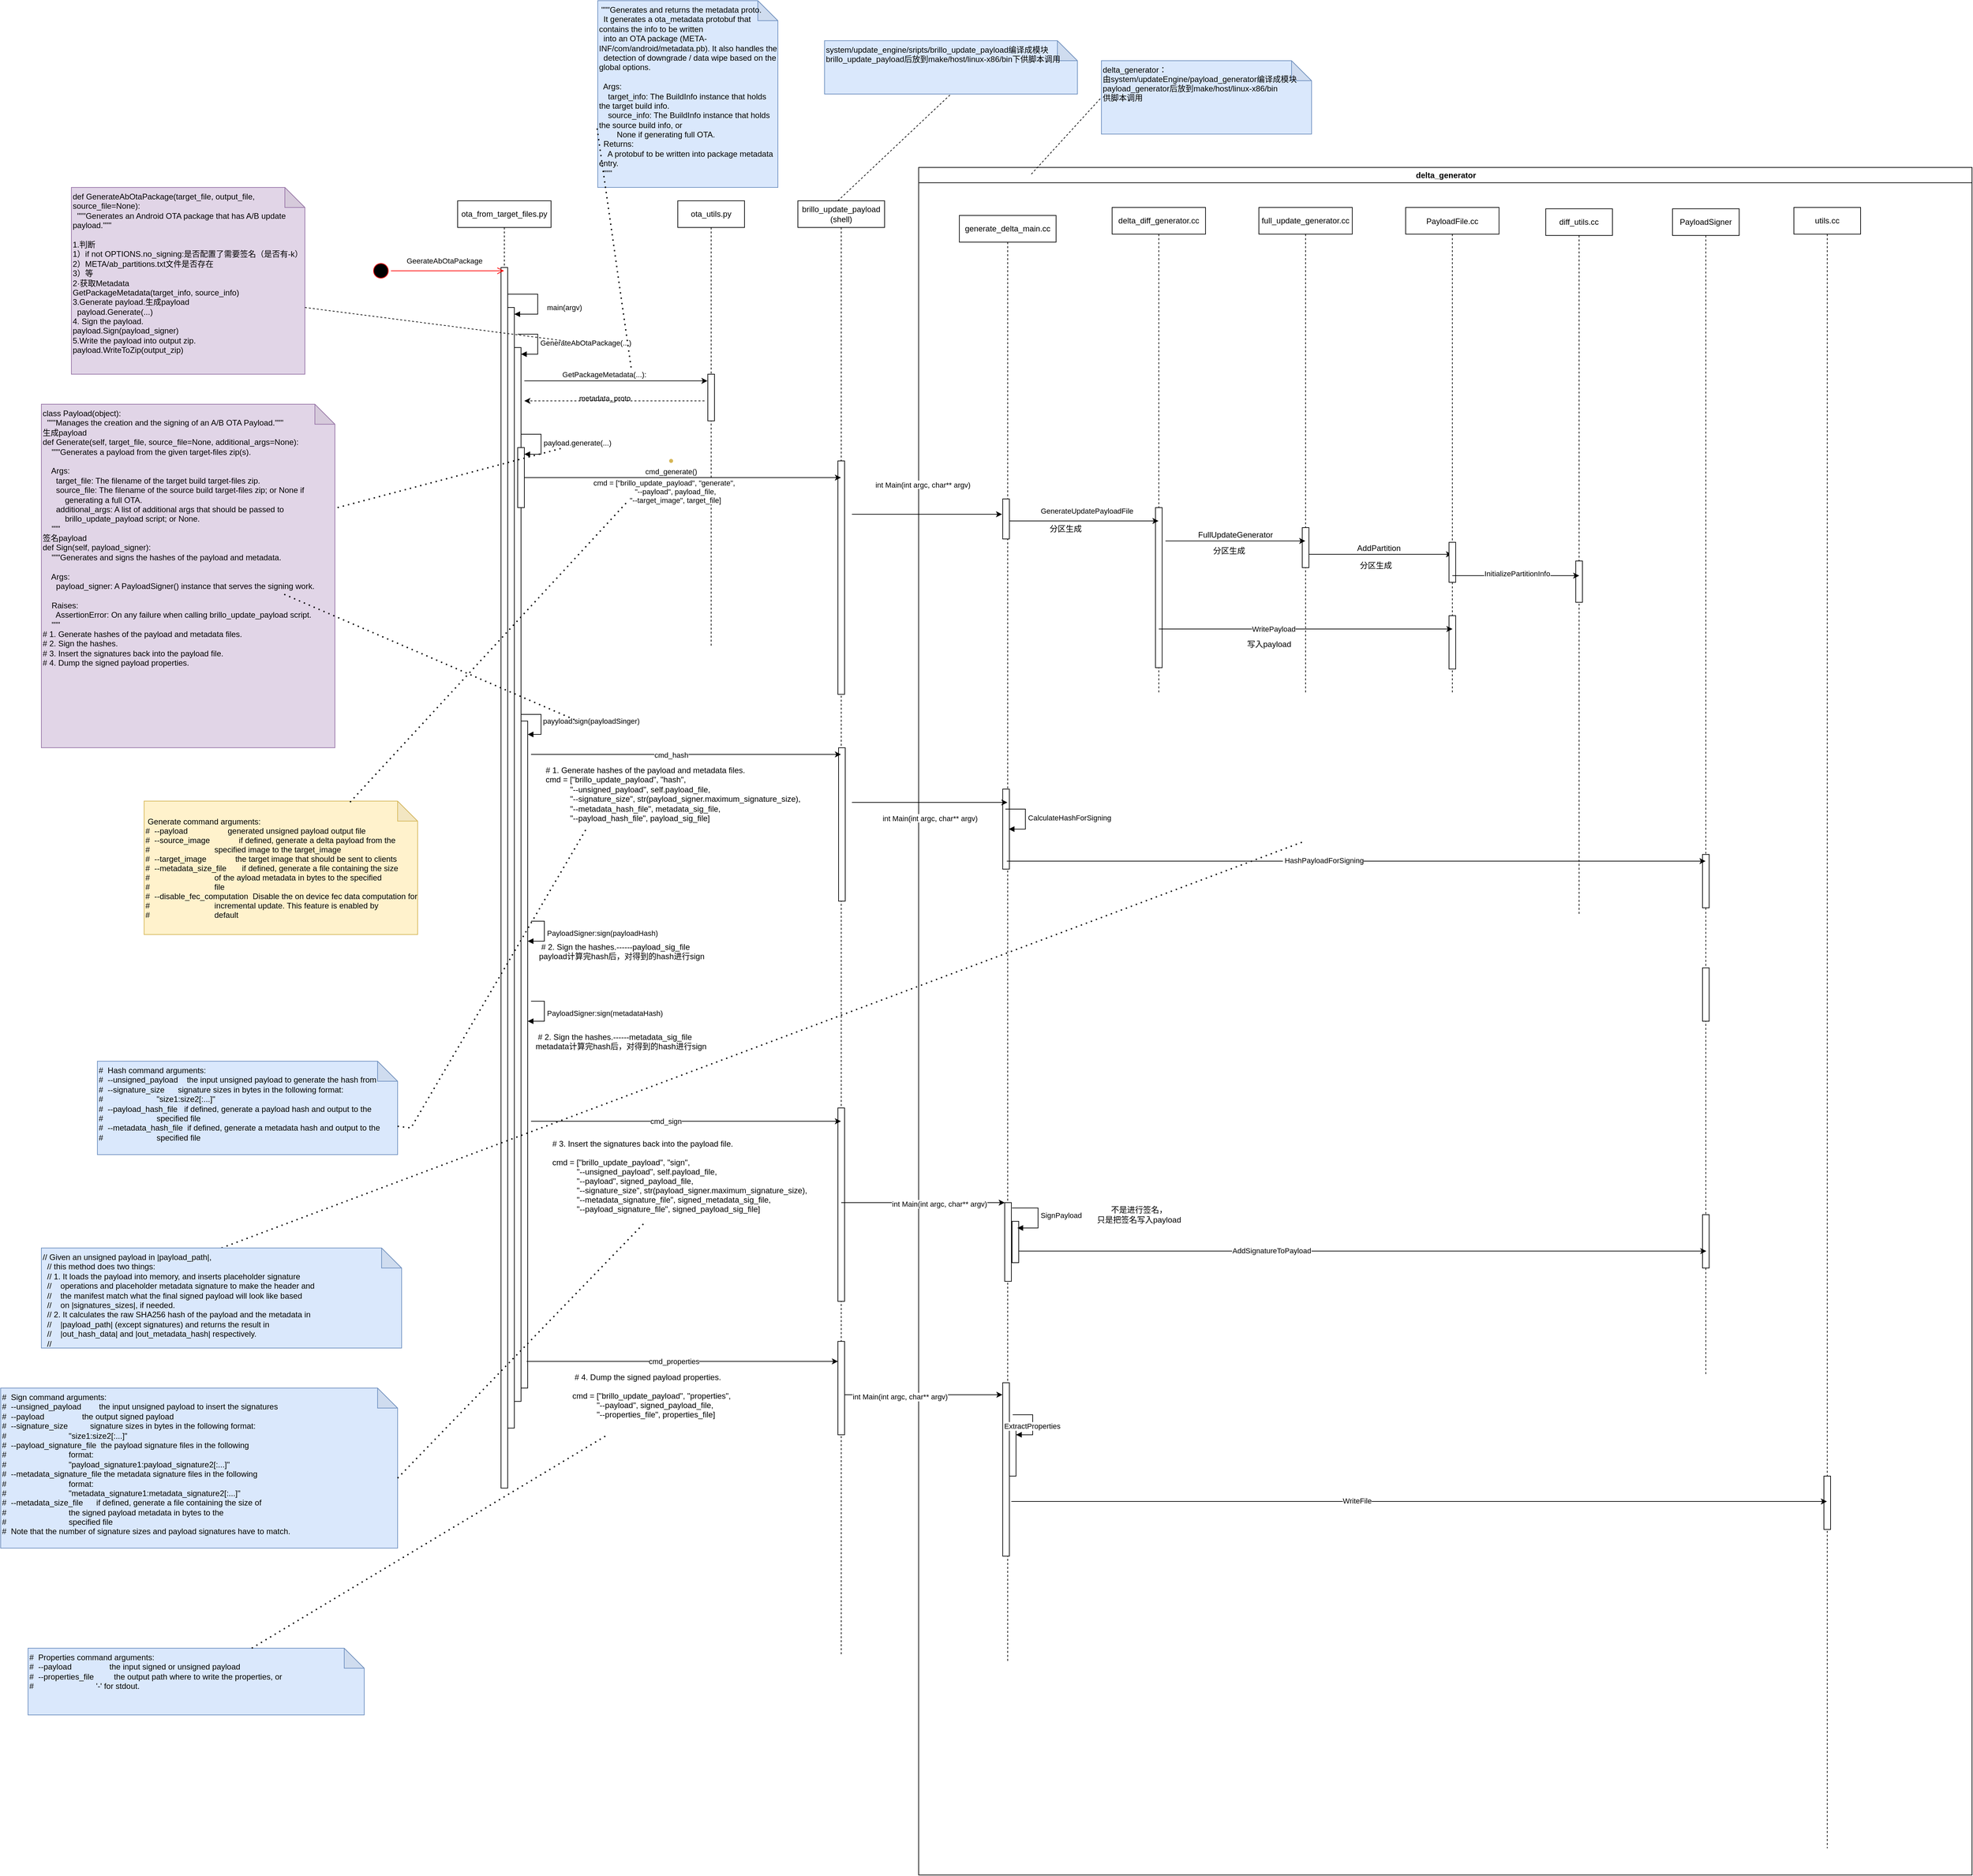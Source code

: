 <mxfile version="21.6.1" type="device">
  <diagram name="Page-1" id="2YBvvXClWsGukQMizWep">
    <mxGraphModel dx="2097" dy="1834" grid="1" gridSize="10" guides="1" tooltips="1" connect="1" arrows="1" fold="1" page="1" pageScale="1" pageWidth="850" pageHeight="1100" math="0" shadow="0">
      <root>
        <mxCell id="0" />
        <mxCell id="1" parent="0" />
        <mxCell id="Q_9tQK5roC4Zqg3zXPiI-3" value="ota_from_target_files.py" style="shape=umlLifeline;perimeter=lifelinePerimeter;whiteSpace=wrap;html=1;container=1;dropTarget=0;collapsible=0;recursiveResize=0;outlineConnect=0;portConstraint=eastwest;newEdgeStyle={&quot;edgeStyle&quot;:&quot;elbowEdgeStyle&quot;,&quot;elbow&quot;:&quot;vertical&quot;,&quot;curved&quot;:0,&quot;rounded&quot;:0};" parent="1" vertex="1">
          <mxGeometry x="170" y="80" width="140" height="1930" as="geometry" />
        </mxCell>
        <mxCell id="Q_9tQK5roC4Zqg3zXPiI-16" value="" style="html=1;points=[];perimeter=orthogonalPerimeter;outlineConnect=0;targetShapes=umlLifeline;portConstraint=eastwest;newEdgeStyle={&quot;edgeStyle&quot;:&quot;elbowEdgeStyle&quot;,&quot;elbow&quot;:&quot;vertical&quot;,&quot;curved&quot;:0,&quot;rounded&quot;:0};labelBackgroundColor=default;" parent="Q_9tQK5roC4Zqg3zXPiI-3" vertex="1">
          <mxGeometry x="65" y="100" width="10" height="1830" as="geometry" />
        </mxCell>
        <mxCell id="Q_9tQK5roC4Zqg3zXPiI-17" value="main(argv)" style="html=1;align=left;spacingLeft=2;endArrow=block;rounded=0;edgeStyle=orthogonalEdgeStyle;curved=0;rounded=0;labelBackgroundColor=default;" parent="Q_9tQK5roC4Zqg3zXPiI-3" target="Q_9tQK5roC4Zqg3zXPiI-21" edge="1">
          <mxGeometry x="0.176" y="10" relative="1" as="geometry">
            <mxPoint x="75" y="140" as="sourcePoint" />
            <Array as="points">
              <mxPoint x="120" y="140" />
              <mxPoint x="120" y="170" />
            </Array>
            <mxPoint x="100" y="170" as="targetPoint" />
            <mxPoint as="offset" />
          </mxGeometry>
        </mxCell>
        <mxCell id="Q_9tQK5roC4Zqg3zXPiI-21" value="" style="html=1;points=[];perimeter=orthogonalPerimeter;outlineConnect=0;targetShapes=umlLifeline;portConstraint=eastwest;newEdgeStyle={&quot;edgeStyle&quot;:&quot;elbowEdgeStyle&quot;,&quot;elbow&quot;:&quot;vertical&quot;,&quot;curved&quot;:0,&quot;rounded&quot;:0};labelBackgroundColor=default;" parent="Q_9tQK5roC4Zqg3zXPiI-3" vertex="1">
          <mxGeometry x="75" y="160" width="10" height="1680" as="geometry" />
        </mxCell>
        <mxCell id="Ahu6rFx76oCpXtnxhSyU-3" value="" style="html=1;points=[];perimeter=orthogonalPerimeter;outlineConnect=0;targetShapes=umlLifeline;portConstraint=eastwest;newEdgeStyle={&quot;edgeStyle&quot;:&quot;elbowEdgeStyle&quot;,&quot;elbow&quot;:&quot;vertical&quot;,&quot;curved&quot;:0,&quot;rounded&quot;:0};labelBackgroundColor=default;" parent="Q_9tQK5roC4Zqg3zXPiI-3" vertex="1">
          <mxGeometry x="85" y="220" width="10" height="1580" as="geometry" />
        </mxCell>
        <mxCell id="Ahu6rFx76oCpXtnxhSyU-4" value="GenerateAbOtaPackage(...)" style="align=left;spacingLeft=2;endArrow=block;rounded=0;edgeStyle=orthogonalEdgeStyle;curved=0;rounded=0;labelBackgroundColor=default;fontColor=default;" parent="Q_9tQK5roC4Zqg3zXPiI-3" target="Ahu6rFx76oCpXtnxhSyU-3" edge="1">
          <mxGeometry relative="1" as="geometry">
            <mxPoint x="90" y="200" as="sourcePoint" />
            <Array as="points">
              <mxPoint x="120" y="200" />
              <mxPoint x="120" y="230" />
            </Array>
          </mxGeometry>
        </mxCell>
        <mxCell id="Ahu6rFx76oCpXtnxhSyU-18" value="" style="html=1;points=[];perimeter=orthogonalPerimeter;outlineConnect=0;targetShapes=umlLifeline;portConstraint=eastwest;newEdgeStyle={&quot;edgeStyle&quot;:&quot;elbowEdgeStyle&quot;,&quot;elbow&quot;:&quot;vertical&quot;,&quot;curved&quot;:0,&quot;rounded&quot;:0};" parent="Q_9tQK5roC4Zqg3zXPiI-3" vertex="1">
          <mxGeometry x="90" y="370" width="10" height="90" as="geometry" />
        </mxCell>
        <mxCell id="Ahu6rFx76oCpXtnxhSyU-19" value="payload.generate(...)" style="html=1;align=left;spacingLeft=2;endArrow=block;rounded=0;edgeStyle=orthogonalEdgeStyle;curved=0;rounded=0;" parent="Q_9tQK5roC4Zqg3zXPiI-3" target="Ahu6rFx76oCpXtnxhSyU-18" edge="1">
          <mxGeometry relative="1" as="geometry">
            <mxPoint x="95" y="350" as="sourcePoint" />
            <Array as="points">
              <mxPoint x="125" y="380" />
            </Array>
          </mxGeometry>
        </mxCell>
        <mxCell id="Ahu6rFx76oCpXtnxhSyU-21" value="" style="html=1;points=[];perimeter=orthogonalPerimeter;outlineConnect=0;targetShapes=umlLifeline;portConstraint=eastwest;newEdgeStyle={&quot;edgeStyle&quot;:&quot;elbowEdgeStyle&quot;,&quot;elbow&quot;:&quot;vertical&quot;,&quot;curved&quot;:0,&quot;rounded&quot;:0};" parent="Q_9tQK5roC4Zqg3zXPiI-3" vertex="1">
          <mxGeometry x="95" y="780" width="10" height="1000" as="geometry" />
        </mxCell>
        <mxCell id="Ahu6rFx76oCpXtnxhSyU-22" value="" style="html=1;align=left;spacingLeft=2;endArrow=block;rounded=0;edgeStyle=orthogonalEdgeStyle;curved=0;rounded=0;" parent="Q_9tQK5roC4Zqg3zXPiI-3" edge="1">
          <mxGeometry relative="1" as="geometry">
            <mxPoint x="95" y="770" as="sourcePoint" />
            <Array as="points">
              <mxPoint x="95" y="770" />
              <mxPoint x="125" y="770" />
              <mxPoint x="125" y="800" />
            </Array>
            <mxPoint x="105" y="800.034" as="targetPoint" />
          </mxGeometry>
        </mxCell>
        <mxCell id="Ahu6rFx76oCpXtnxhSyU-23" value="payyload.sign(payloadSinger)" style="edgeLabel;html=1;align=center;verticalAlign=middle;resizable=0;points=[];" parent="Ahu6rFx76oCpXtnxhSyU-22" vertex="1" connectable="0">
          <mxGeometry x="-0.156" y="1" relative="1" as="geometry">
            <mxPoint x="74" y="6" as="offset" />
          </mxGeometry>
        </mxCell>
        <mxCell id="Q_9tQK5roC4Zqg3zXPiI-6" value="" style="ellipse;html=1;shape=startState;fillColor=#000000;strokeColor=#ff0000;" parent="1" vertex="1">
          <mxGeometry x="40" y="170" width="30" height="30" as="geometry" />
        </mxCell>
        <mxCell id="Q_9tQK5roC4Zqg3zXPiI-7" value="" style="edgeStyle=orthogonalEdgeStyle;html=1;verticalAlign=bottom;endArrow=open;endSize=8;strokeColor=#ff0000;rounded=0;" parent="1" source="Q_9tQK5roC4Zqg3zXPiI-6" target="Q_9tQK5roC4Zqg3zXPiI-3" edge="1">
          <mxGeometry relative="1" as="geometry">
            <mxPoint x="425" y="470" as="targetPoint" />
            <Array as="points">
              <mxPoint x="140" y="185" />
              <mxPoint x="140" y="185" />
            </Array>
          </mxGeometry>
        </mxCell>
        <mxCell id="Q_9tQK5roC4Zqg3zXPiI-18" value="GeerateAbOtaPackage" style="edgeLabel;html=1;align=center;verticalAlign=middle;resizable=0;points=[];labelBackgroundColor=default;" parent="Q_9tQK5roC4Zqg3zXPiI-7" vertex="1" connectable="0">
          <mxGeometry x="-0.127" y="2" relative="1" as="geometry">
            <mxPoint x="6" y="-13" as="offset" />
          </mxGeometry>
        </mxCell>
        <mxCell id="Ahu6rFx76oCpXtnxhSyU-6" value="def GenerateAbOtaPackage(target_file, output_file, source_file=None):&lt;br&gt;&amp;nbsp; &quot;&quot;&quot;Generates an Android OTA package that has A/B update payload.&quot;&quot;&quot;&lt;br&gt;&amp;nbsp;&amp;nbsp;&lt;br&gt;1.判断&lt;br&gt;1）if not OPTIONS.no_signing:是否配置了需要签名（是否有-k）&lt;br&gt;2）META/ab_partitions.txt文件是否存在&lt;br&gt;3）等&lt;br&gt;2·获取Metadata&lt;br&gt;GetPackageMetadata(target_info, source_info)&lt;br&gt;3.Generate payload.生成payload&lt;br&gt;&amp;nbsp;&amp;nbsp;payload.Generate(...)&lt;br&gt;4.&amp;nbsp;Sign the payload.&lt;br&gt;payload.Sign(payload_signer)&lt;br&gt;5.Write the payload into output zip.&lt;br&gt;payload.WriteToZip(output_zip)" style="shape=note;whiteSpace=wrap;backgroundOutline=1;darkOpacity=0.05;align=left;verticalAlign=top;fillColor=#e1d5e7;strokeColor=#9673a6;html=1;" parent="1" vertex="1">
          <mxGeometry x="-409" y="60" width="350" height="280" as="geometry" />
        </mxCell>
        <mxCell id="Ahu6rFx76oCpXtnxhSyU-7" value="" style="endArrow=none;dashed=1;html=1;rounded=0;fontFamily=Helvetica;fontSize=12;fontColor=default;exitX=0;exitY=0;exitDx=350;exitDy=180;exitPerimeter=0;" parent="1" source="Ahu6rFx76oCpXtnxhSyU-6" edge="1">
          <mxGeometry width="50" height="50" relative="1" as="geometry">
            <mxPoint x="80" y="440" as="sourcePoint" />
            <mxPoint x="330" y="290" as="targetPoint" />
          </mxGeometry>
        </mxCell>
        <mxCell id="Ahu6rFx76oCpXtnxhSyU-10" value="ota_utils.py" style="shape=umlLifeline;perimeter=lifelinePerimeter;whiteSpace=wrap;html=1;container=1;dropTarget=0;collapsible=0;recursiveResize=0;outlineConnect=0;portConstraint=eastwest;newEdgeStyle={&quot;edgeStyle&quot;:&quot;elbowEdgeStyle&quot;,&quot;elbow&quot;:&quot;vertical&quot;,&quot;curved&quot;:0,&quot;rounded&quot;:0};strokeColor=default;fontFamily=Helvetica;fontSize=12;fontColor=default;fillColor=none;" parent="1" vertex="1">
          <mxGeometry x="500" y="80" width="100" height="670" as="geometry" />
        </mxCell>
        <mxCell id="Ahu6rFx76oCpXtnxhSyU-12" value="" style="html=1;points=[];perimeter=orthogonalPerimeter;outlineConnect=0;targetShapes=umlLifeline;portConstraint=eastwest;newEdgeStyle={&quot;edgeStyle&quot;:&quot;elbowEdgeStyle&quot;,&quot;elbow&quot;:&quot;vertical&quot;,&quot;curved&quot;:0,&quot;rounded&quot;:0};" parent="Ahu6rFx76oCpXtnxhSyU-10" vertex="1">
          <mxGeometry x="45" y="260" width="10" height="70" as="geometry" />
        </mxCell>
        <mxCell id="Ahu6rFx76oCpXtnxhSyU-11" value="GetPackageMetadata(...):" style="endArrow=classic;rounded=0;" parent="1" edge="1">
          <mxGeometry x="-0.126" y="10" width="50" height="50" relative="1" as="geometry">
            <mxPoint x="270" y="350" as="sourcePoint" />
            <mxPoint x="544.5" y="350.0" as="targetPoint" />
            <mxPoint as="offset" />
          </mxGeometry>
        </mxCell>
        <mxCell id="Ahu6rFx76oCpXtnxhSyU-14" value=" &quot;&quot;&quot;Generates and returns the metadata proto.    &#xa;  It generates a ota_metadata protobuf that contains the info to be written&#xa;  into an OTA package (META-INF/com/android/metadata.pb). It also handles the&#xa;  detection of downgrade / data wipe based on the global options.&#xa;&#xa;  Args:&#xa;    target_info: The BuildInfo instance that holds the target build info.&#xa;    source_info: The BuildInfo instance that holds the source build info, or&#xa;        None if generating full OTA.&#xa;  Returns:&#xa;    A protobuf to be written into package metadata entry.&#xa;  &quot;&quot;&quot;" style="shape=note;backgroundOutline=1;darkOpacity=0.05;align=left;verticalAlign=top;labelBackgroundColor=none;whiteSpace=wrap;fillColor=#dae8fc;strokeColor=#6c8ebf;" parent="1" vertex="1">
          <mxGeometry x="380" y="-220" width="270" height="280" as="geometry" />
        </mxCell>
        <mxCell id="Ahu6rFx76oCpXtnxhSyU-15" value="" style="endArrow=classic;html=1;rounded=0;dashed=1;" parent="1" edge="1">
          <mxGeometry width="50" height="50" relative="1" as="geometry">
            <mxPoint x="540" y="380" as="sourcePoint" />
            <mxPoint x="270" y="380" as="targetPoint" />
            <Array as="points">
              <mxPoint x="430" y="380" />
              <mxPoint x="270" y="380" />
            </Array>
          </mxGeometry>
        </mxCell>
        <mxCell id="Ahu6rFx76oCpXtnxhSyU-16" value="metadata_proto" style="edgeLabel;align=center;verticalAlign=middle;resizable=0;points=[];labelBackgroundColor=none;" parent="Ahu6rFx76oCpXtnxhSyU-15" vertex="1" connectable="0">
          <mxGeometry x="-0.026" y="1" relative="1" as="geometry">
            <mxPoint x="-18" y="-6" as="offset" />
          </mxGeometry>
        </mxCell>
        <mxCell id="Ahu6rFx76oCpXtnxhSyU-17" value="" style="endArrow=none;dashed=1;html=1;dashPattern=1 3;strokeWidth=2;rounded=0;entryX=-0.004;entryY=0.681;entryDx=0;entryDy=0;entryPerimeter=0;" parent="1" target="Ahu6rFx76oCpXtnxhSyU-14" edge="1">
          <mxGeometry width="50" height="50" relative="1" as="geometry">
            <mxPoint x="430" y="330" as="sourcePoint" />
            <mxPoint x="650" y="250" as="targetPoint" />
          </mxGeometry>
        </mxCell>
        <mxCell id="Ahu6rFx76oCpXtnxhSyU-20" value="class Payload(object):&lt;br&gt;&amp;nbsp; &quot;&quot;&quot;Manages the creation and the signing of an A/B OTA Payload.&quot;&quot;&quot;&lt;br&gt;生成payload&lt;br&gt;def Generate(self, target_file, source_file=None, additional_args=None):&lt;br&gt;&amp;nbsp; &amp;nbsp; &quot;&quot;&quot;Generates a payload from the given target-files zip(s).&lt;br&gt;&lt;br&gt;&amp;nbsp; &amp;nbsp; Args:&lt;br&gt;&amp;nbsp; &amp;nbsp; &amp;nbsp; target_file: The filename of the target build target-files zip.&lt;br&gt;&amp;nbsp; &amp;nbsp; &amp;nbsp; source_file: The filename of the source build target-files zip; or None if&lt;br&gt;&amp;nbsp; &amp;nbsp; &amp;nbsp; &amp;nbsp; &amp;nbsp; generating a full OTA.&lt;br&gt;&amp;nbsp; &amp;nbsp; &amp;nbsp; additional_args: A list of additional args that should be passed to&lt;br&gt;&amp;nbsp; &amp;nbsp; &amp;nbsp; &amp;nbsp; &amp;nbsp; brillo_update_payload script; or None.&lt;br&gt;&amp;nbsp; &amp;nbsp; &quot;&quot;&quot;&lt;br&gt;签名payload&lt;br&gt;def Sign(self, payload_signer):&lt;br&gt;&amp;nbsp; &amp;nbsp; &quot;&quot;&quot;Generates and signs the hashes of the payload and metadata.&lt;br&gt;&lt;br&gt;&amp;nbsp; &amp;nbsp; Args:&lt;br&gt;&amp;nbsp; &amp;nbsp; &amp;nbsp; payload_signer: A PayloadSigner() instance that serves the signing work.&lt;br&gt;&lt;br&gt;&amp;nbsp; &amp;nbsp; Raises:&lt;br&gt;&amp;nbsp; &amp;nbsp; &amp;nbsp; AssertionError: On any failure when calling brillo_update_payload script.&lt;br&gt;&amp;nbsp; &amp;nbsp; &quot;&quot;&quot;&lt;br&gt;# 1. Generate hashes of the payload and metadata files.&lt;br&gt;# 2. Sign the hashes.&lt;br&gt;# 3. Insert the signatures back into the payload file.&lt;br&gt;# 4. Dump the signed payload properties." style="shape=note;backgroundOutline=1;darkOpacity=0.05;fillColor=#e1d5e7;strokeColor=#9673a6;align=left;horizontal=1;verticalAlign=top;fontColor=#000000;shadow=0;html=1;" parent="1" vertex="1">
          <mxGeometry x="-454" y="385" width="440" height="515" as="geometry" />
        </mxCell>
        <mxCell id="Ahu6rFx76oCpXtnxhSyU-24" value="" style="endArrow=none;dashed=1;html=1;dashPattern=1 3;strokeWidth=2;rounded=0;" parent="1" edge="1">
          <mxGeometry width="50" height="50" relative="1" as="geometry">
            <mxPoint x="-10" y="540" as="sourcePoint" />
            <mxPoint x="330" y="450" as="targetPoint" />
          </mxGeometry>
        </mxCell>
        <mxCell id="Ahu6rFx76oCpXtnxhSyU-25" value="" style="endArrow=none;dashed=1;html=1;dashPattern=1 3;strokeWidth=2;rounded=0;" parent="1" edge="1">
          <mxGeometry width="50" height="50" relative="1" as="geometry">
            <mxPoint x="-90" y="670" as="sourcePoint" />
            <mxPoint x="350" y="860" as="targetPoint" />
          </mxGeometry>
        </mxCell>
        <mxCell id="Ahu6rFx76oCpXtnxhSyU-26" value="brillo_update_payload&#xa;(shell)" style="shape=umlLifeline;perimeter=lifelinePerimeter;whiteSpace=wrap;container=1;dropTarget=0;collapsible=0;recursiveResize=0;outlineConnect=0;portConstraint=eastwest;newEdgeStyle={&quot;edgeStyle&quot;:&quot;elbowEdgeStyle&quot;,&quot;elbow&quot;:&quot;vertical&quot;,&quot;curved&quot;:0,&quot;rounded&quot;:0};" parent="1" vertex="1">
          <mxGeometry x="680" y="80" width="130" height="2180" as="geometry" />
        </mxCell>
        <mxCell id="Ahu6rFx76oCpXtnxhSyU-28" value="" style="html=1;points=[];perimeter=orthogonalPerimeter;outlineConnect=0;targetShapes=umlLifeline;portConstraint=eastwest;newEdgeStyle={&quot;edgeStyle&quot;:&quot;elbowEdgeStyle&quot;,&quot;elbow&quot;:&quot;vertical&quot;,&quot;curved&quot;:0,&quot;rounded&quot;:0};" parent="Ahu6rFx76oCpXtnxhSyU-26" vertex="1">
          <mxGeometry x="60" y="390" width="10" height="350" as="geometry" />
        </mxCell>
        <mxCell id="Ahu6rFx76oCpXtnxhSyU-83" value="" style="html=1;points=[];perimeter=orthogonalPerimeter;outlineConnect=0;targetShapes=umlLifeline;portConstraint=eastwest;newEdgeStyle={&quot;edgeStyle&quot;:&quot;elbowEdgeStyle&quot;,&quot;elbow&quot;:&quot;vertical&quot;,&quot;curved&quot;:0,&quot;rounded&quot;:0};" parent="Ahu6rFx76oCpXtnxhSyU-26" vertex="1">
          <mxGeometry x="61" y="820" width="10" height="230" as="geometry" />
        </mxCell>
        <mxCell id="Ahu6rFx76oCpXtnxhSyU-119" value="" style="html=1;points=[];perimeter=orthogonalPerimeter;outlineConnect=0;targetShapes=umlLifeline;portConstraint=eastwest;newEdgeStyle={&quot;edgeStyle&quot;:&quot;elbowEdgeStyle&quot;,&quot;elbow&quot;:&quot;vertical&quot;,&quot;curved&quot;:0,&quot;rounded&quot;:0};" parent="Ahu6rFx76oCpXtnxhSyU-26" vertex="1">
          <mxGeometry x="60" y="1360" width="10" height="290" as="geometry" />
        </mxCell>
        <mxCell id="Ahu6rFx76oCpXtnxhSyU-138" value="" style="html=1;points=[];perimeter=orthogonalPerimeter;outlineConnect=0;targetShapes=umlLifeline;portConstraint=eastwest;newEdgeStyle={&quot;edgeStyle&quot;:&quot;elbowEdgeStyle&quot;,&quot;elbow&quot;:&quot;vertical&quot;,&quot;curved&quot;:0,&quot;rounded&quot;:0};" parent="Ahu6rFx76oCpXtnxhSyU-26" vertex="1">
          <mxGeometry x="60" y="1710" width="10" height="140" as="geometry" />
        </mxCell>
        <mxCell id="Ahu6rFx76oCpXtnxhSyU-27" value="" style="endArrow=classic;html=1;rounded=0;" parent="1" source="Ahu6rFx76oCpXtnxhSyU-18" target="Ahu6rFx76oCpXtnxhSyU-26" edge="1">
          <mxGeometry width="50" height="50" relative="1" as="geometry">
            <mxPoint x="330" y="510" as="sourcePoint" />
            <mxPoint x="550" y="410" as="targetPoint" />
          </mxGeometry>
        </mxCell>
        <mxCell id="Ahu6rFx76oCpXtnxhSyU-29" value="cmd_generate()" style="edgeLabel;align=center;verticalAlign=middle;resizable=0;points=[];" parent="Ahu6rFx76oCpXtnxhSyU-27" vertex="1" connectable="0">
          <mxGeometry x="-0.114" y="-1" relative="1" as="geometry">
            <mxPoint x="10" y="-11" as="offset" />
          </mxGeometry>
        </mxCell>
        <mxCell id="Ahu6rFx76oCpXtnxhSyU-30" value="cmd = [&quot;brillo_update_payload&quot;, &quot;generate&quot;,&#xa;           &quot;--payload&quot;, payload_file,&#xa;           &quot;--target_image&quot;, target_file]" style="edgeLabel;align=center;verticalAlign=middle;resizable=0;points=[];" parent="Ahu6rFx76oCpXtnxhSyU-27" vertex="1" connectable="0">
          <mxGeometry x="-0.087" y="-1" relative="1" as="geometry">
            <mxPoint x="-7" y="19" as="offset" />
          </mxGeometry>
        </mxCell>
        <mxCell id="Ahu6rFx76oCpXtnxhSyU-31" value=" Generate command arguments:&#xa;#  --payload                  generated unsigned payload output file&#xa;#  --source_image             if defined, generate a delta payload from the&#xa;#                             specified image to the target_image&#xa;#  --target_image             the target image that should be sent to clients&#xa;#  --metadata_size_file       if defined, generate a file containing the size&#xa;#                             of the ayload metadata in bytes to the specified&#xa;#                             file&#xa;#  --disable_fec_computation  Disable the on device fec data computation for&#xa;#                             incremental update. This feature is enabled by&#xa;#                             default" style="shape=note;backgroundOutline=1;darkOpacity=0.05;align=left;fillColor=#fff2cc;strokeColor=#d6b656;" parent="1" vertex="1">
          <mxGeometry x="-300" y="980" width="410" height="200" as="geometry" />
        </mxCell>
        <mxCell id="Ahu6rFx76oCpXtnxhSyU-32" value="" style="shape=waypoint;sketch=0;size=6;pointerEvents=1;points=[];fillColor=#fff2cc;resizable=0;rotatable=0;perimeter=centerPerimeter;snapToPoint=1;align=left;strokeColor=#d6b656;" parent="1" vertex="1">
          <mxGeometry x="480" y="460" width="20" height="20" as="geometry" />
        </mxCell>
        <mxCell id="Ahu6rFx76oCpXtnxhSyU-35" value="" style="endArrow=none;dashed=1;html=1;dashPattern=1 3;strokeWidth=2;rounded=0;exitX=0.753;exitY=0.008;exitDx=0;exitDy=0;exitPerimeter=0;" parent="1" source="Ahu6rFx76oCpXtnxhSyU-31" edge="1">
          <mxGeometry width="50" height="50" relative="1" as="geometry">
            <mxPoint x="10" y="990" as="sourcePoint" />
            <mxPoint x="425.48" y="530" as="targetPoint" />
          </mxGeometry>
        </mxCell>
        <mxCell id="Ahu6rFx76oCpXtnxhSyU-36" value="delta_generator" style="swimlane;html=1;" parent="1" vertex="1">
          <mxGeometry x="861.05" y="30" width="1578.95" height="2560" as="geometry">
            <mxRectangle x="850" width="100" height="30" as="alternateBounds" />
          </mxGeometry>
        </mxCell>
        <mxCell id="Ahu6rFx76oCpXtnxhSyU-47" value="delta_diff_generator.cc" style="shape=umlLifeline;perimeter=lifelinePerimeter;whiteSpace=wrap;html=1;container=1;dropTarget=0;collapsible=0;recursiveResize=0;outlineConnect=0;portConstraint=eastwest;newEdgeStyle={&quot;edgeStyle&quot;:&quot;elbowEdgeStyle&quot;,&quot;elbow&quot;:&quot;vertical&quot;,&quot;curved&quot;:0,&quot;rounded&quot;:0};" parent="Ahu6rFx76oCpXtnxhSyU-36" vertex="1">
          <mxGeometry x="290" y="60" width="140" height="730" as="geometry" />
        </mxCell>
        <mxCell id="Ahu6rFx76oCpXtnxhSyU-48" value="" style="html=1;points=[];perimeter=orthogonalPerimeter;outlineConnect=0;targetShapes=umlLifeline;portConstraint=eastwest;newEdgeStyle={&quot;edgeStyle&quot;:&quot;elbowEdgeStyle&quot;,&quot;elbow&quot;:&quot;vertical&quot;,&quot;curved&quot;:0,&quot;rounded&quot;:0};" parent="Ahu6rFx76oCpXtnxhSyU-47" vertex="1">
          <mxGeometry x="65" y="450" width="10" height="240" as="geometry" />
        </mxCell>
        <mxCell id="Ahu6rFx76oCpXtnxhSyU-52" value="" style="endArrow=classic;html=1;rounded=0;" parent="Ahu6rFx76oCpXtnxhSyU-36" edge="1">
          <mxGeometry width="50" height="50" relative="1" as="geometry">
            <mxPoint x="129.81" y="530" as="sourcePoint" />
            <mxPoint x="359.5" y="530" as="targetPoint" />
          </mxGeometry>
        </mxCell>
        <mxCell id="Ahu6rFx76oCpXtnxhSyU-53" value="GenerateUpdatePayloadFile" style="edgeLabel;html=1;align=center;verticalAlign=middle;resizable=0;points=[];" parent="Ahu6rFx76oCpXtnxhSyU-52" vertex="1" connectable="0">
          <mxGeometry x="0.061" y="-1" relative="1" as="geometry">
            <mxPoint y="-16" as="offset" />
          </mxGeometry>
        </mxCell>
        <mxCell id="Ahu6rFx76oCpXtnxhSyU-67" value="" style="edgeStyle=elbowEdgeStyle;rounded=0;orthogonalLoop=1;jettySize=auto;html=1;elbow=vertical;curved=0;" parent="Ahu6rFx76oCpXtnxhSyU-36" source="Ahu6rFx76oCpXtnxhSyU-56" target="Ahu6rFx76oCpXtnxhSyU-65" edge="1">
          <mxGeometry relative="1" as="geometry">
            <Array as="points">
              <mxPoint x="680" y="580" />
              <mxPoint x="670" y="570" />
            </Array>
          </mxGeometry>
        </mxCell>
        <mxCell id="Ahu6rFx76oCpXtnxhSyU-56" value="full_update_generator.cc" style="shape=umlLifeline;perimeter=lifelinePerimeter;whiteSpace=wrap;html=1;container=1;dropTarget=0;collapsible=0;recursiveResize=0;outlineConnect=0;portConstraint=eastwest;newEdgeStyle={&quot;edgeStyle&quot;:&quot;elbowEdgeStyle&quot;,&quot;elbow&quot;:&quot;vertical&quot;,&quot;curved&quot;:0,&quot;rounded&quot;:0};" parent="Ahu6rFx76oCpXtnxhSyU-36" vertex="1">
          <mxGeometry x="510" y="60" width="140" height="730" as="geometry" />
        </mxCell>
        <mxCell id="Ahu6rFx76oCpXtnxhSyU-57" value="" style="html=1;points=[];perimeter=orthogonalPerimeter;outlineConnect=0;targetShapes=umlLifeline;portConstraint=eastwest;newEdgeStyle={&quot;edgeStyle&quot;:&quot;elbowEdgeStyle&quot;,&quot;elbow&quot;:&quot;vertical&quot;,&quot;curved&quot;:0,&quot;rounded&quot;:0};" parent="Ahu6rFx76oCpXtnxhSyU-56" vertex="1">
          <mxGeometry x="65" y="480" width="10" height="60" as="geometry" />
        </mxCell>
        <mxCell id="Ahu6rFx76oCpXtnxhSyU-61" value="" style="endArrow=classic;html=1;rounded=0;" parent="Ahu6rFx76oCpXtnxhSyU-36" target="Ahu6rFx76oCpXtnxhSyU-56" edge="1">
          <mxGeometry width="50" height="50" relative="1" as="geometry">
            <mxPoint x="370" y="560" as="sourcePoint" />
            <mxPoint x="420" y="510" as="targetPoint" />
          </mxGeometry>
        </mxCell>
        <mxCell id="Ahu6rFx76oCpXtnxhSyU-62" value="FullUpdateGenerator" style="text;align=center;verticalAlign=middle;resizable=0;points=[];autosize=1;strokeColor=none;fillColor=none;" parent="Ahu6rFx76oCpXtnxhSyU-36" vertex="1">
          <mxGeometry x="370" y="530" width="210" height="40" as="geometry" />
        </mxCell>
        <mxCell id="Ahu6rFx76oCpXtnxhSyU-64" value="分区生成" style="text;html=1;align=center;verticalAlign=middle;resizable=0;points=[];autosize=1;strokeColor=none;fillColor=none;" parent="Ahu6rFx76oCpXtnxhSyU-36" vertex="1">
          <mxGeometry x="430" y="560" width="70" height="30" as="geometry" />
        </mxCell>
        <mxCell id="Ahu6rFx76oCpXtnxhSyU-65" value="PayloadFile.cc" style="shape=umlLifeline;perimeter=lifelinePerimeter;container=1;dropTarget=0;collapsible=0;recursiveResize=0;outlineConnect=0;portConstraint=eastwest;newEdgeStyle={&quot;edgeStyle&quot;:&quot;elbowEdgeStyle&quot;,&quot;elbow&quot;:&quot;vertical&quot;,&quot;curved&quot;:0,&quot;rounded&quot;:0};" parent="Ahu6rFx76oCpXtnxhSyU-36" vertex="1">
          <mxGeometry x="730" y="60" width="140" height="730" as="geometry" />
        </mxCell>
        <mxCell id="Ahu6rFx76oCpXtnxhSyU-66" value="" style="html=1;points=[];perimeter=orthogonalPerimeter;outlineConnect=0;targetShapes=umlLifeline;portConstraint=eastwest;newEdgeStyle={&quot;edgeStyle&quot;:&quot;elbowEdgeStyle&quot;,&quot;elbow&quot;:&quot;vertical&quot;,&quot;curved&quot;:0,&quot;rounded&quot;:0};" parent="Ahu6rFx76oCpXtnxhSyU-65" vertex="1">
          <mxGeometry x="65" y="502" width="10" height="60" as="geometry" />
        </mxCell>
        <mxCell id="Ahu6rFx76oCpXtnxhSyU-78" value="" style="html=1;points=[];perimeter=orthogonalPerimeter;outlineConnect=0;targetShapes=umlLifeline;portConstraint=eastwest;newEdgeStyle={&quot;edgeStyle&quot;:&quot;elbowEdgeStyle&quot;,&quot;elbow&quot;:&quot;vertical&quot;,&quot;curved&quot;:0,&quot;rounded&quot;:0};" parent="Ahu6rFx76oCpXtnxhSyU-65" vertex="1">
          <mxGeometry x="65" y="612" width="10" height="80" as="geometry" />
        </mxCell>
        <mxCell id="Ahu6rFx76oCpXtnxhSyU-70" value="diff_utils.cc" style="shape=umlLifeline;perimeter=lifelinePerimeter;whiteSpace=wrap;container=1;dropTarget=0;collapsible=0;recursiveResize=0;outlineConnect=0;portConstraint=eastwest;newEdgeStyle={&quot;edgeStyle&quot;:&quot;elbowEdgeStyle&quot;,&quot;elbow&quot;:&quot;vertical&quot;,&quot;curved&quot;:0,&quot;rounded&quot;:0};" parent="Ahu6rFx76oCpXtnxhSyU-36" vertex="1">
          <mxGeometry x="940" y="62" width="100" height="1058" as="geometry" />
        </mxCell>
        <mxCell id="Ahu6rFx76oCpXtnxhSyU-74" value="" style="html=1;points=[];perimeter=orthogonalPerimeter;outlineConnect=0;targetShapes=umlLifeline;portConstraint=eastwest;newEdgeStyle={&quot;edgeStyle&quot;:&quot;elbowEdgeStyle&quot;,&quot;elbow&quot;:&quot;vertical&quot;,&quot;curved&quot;:0,&quot;rounded&quot;:0};" parent="Ahu6rFx76oCpXtnxhSyU-70" vertex="1">
          <mxGeometry x="45" y="528" width="10" height="62" as="geometry" />
        </mxCell>
        <mxCell id="Ahu6rFx76oCpXtnxhSyU-72" value="AddPartition" style="text;align=center;verticalAlign=middle;resizable=0;points=[];autosize=1;strokeColor=none;fillColor=none;" parent="Ahu6rFx76oCpXtnxhSyU-36" vertex="1">
          <mxGeometry x="620" y="550" width="140" height="40" as="geometry" />
        </mxCell>
        <mxCell id="Ahu6rFx76oCpXtnxhSyU-73" value="分区生成" style="text;html=1;align=center;verticalAlign=middle;resizable=0;points=[];autosize=1;strokeColor=none;fillColor=none;" parent="Ahu6rFx76oCpXtnxhSyU-36" vertex="1">
          <mxGeometry x="650" y="582" width="70" height="30" as="geometry" />
        </mxCell>
        <mxCell id="Ahu6rFx76oCpXtnxhSyU-63" value="分区生成" style="text;html=1;align=center;verticalAlign=middle;resizable=0;points=[];autosize=1;strokeColor=none;fillColor=none;" parent="Ahu6rFx76oCpXtnxhSyU-36" vertex="1">
          <mxGeometry x="185" y="527" width="70" height="30" as="geometry" />
        </mxCell>
        <mxCell id="Ahu6rFx76oCpXtnxhSyU-75" value="" style="endArrow=classic;html=1;rounded=0;" parent="Ahu6rFx76oCpXtnxhSyU-36" source="Ahu6rFx76oCpXtnxhSyU-65" edge="1">
          <mxGeometry width="50" height="50" relative="1" as="geometry">
            <mxPoint x="890.0" y="612" as="sourcePoint" />
            <mxPoint x="990.19" y="612" as="targetPoint" />
          </mxGeometry>
        </mxCell>
        <mxCell id="Ahu6rFx76oCpXtnxhSyU-76" value="Text" style="edgeLabel;html=1;align=center;verticalAlign=middle;resizable=0;points=[];" parent="Ahu6rFx76oCpXtnxhSyU-75" vertex="1" connectable="0">
          <mxGeometry x="-0.021" y="2" relative="1" as="geometry">
            <mxPoint as="offset" />
          </mxGeometry>
        </mxCell>
        <mxCell id="Ahu6rFx76oCpXtnxhSyU-77" value="InitializePartitionInfo" style="edgeLabel;html=1;align=center;verticalAlign=middle;resizable=0;points=[];" parent="Ahu6rFx76oCpXtnxhSyU-75" vertex="1" connectable="0">
          <mxGeometry x="0.016" y="3" relative="1" as="geometry">
            <mxPoint as="offset" />
          </mxGeometry>
        </mxCell>
        <mxCell id="Ahu6rFx76oCpXtnxhSyU-79" value="" style="endArrow=classic;rounded=0;fontColor=none;noLabel=1;labelBackgroundColor=none;" parent="Ahu6rFx76oCpXtnxhSyU-36" source="Ahu6rFx76oCpXtnxhSyU-47" edge="1">
          <mxGeometry width="50" height="50" relative="1" as="geometry">
            <mxPoint x="710.0" y="692" as="sourcePoint" />
            <mxPoint x="800.19" y="692" as="targetPoint" />
          </mxGeometry>
        </mxCell>
        <mxCell id="Ahu6rFx76oCpXtnxhSyU-81" value="WritePayload" style="edgeLabel;html=1;align=center;verticalAlign=middle;resizable=0;points=[];" parent="Ahu6rFx76oCpXtnxhSyU-79" vertex="1" connectable="0">
          <mxGeometry x="-0.22" relative="1" as="geometry">
            <mxPoint as="offset" />
          </mxGeometry>
        </mxCell>
        <mxCell id="Ahu6rFx76oCpXtnxhSyU-82" value="写入payload" style="text;html=1;align=center;verticalAlign=middle;resizable=0;points=[];autosize=1;strokeColor=none;fillColor=none;" parent="Ahu6rFx76oCpXtnxhSyU-36" vertex="1">
          <mxGeometry x="480" y="700" width="90" height="30" as="geometry" />
        </mxCell>
        <mxCell id="Ahu6rFx76oCpXtnxhSyU-42" value="generate_delta_main.cc" style="shape=umlLifeline;perimeter=lifelinePerimeter;container=1;dropTarget=0;collapsible=0;recursiveResize=0;outlineConnect=0;portConstraint=eastwest;newEdgeStyle={&quot;edgeStyle&quot;:&quot;elbowEdgeStyle&quot;,&quot;elbow&quot;:&quot;vertical&quot;,&quot;curved&quot;:0,&quot;rounded&quot;:0};whiteSpace=wrap;" parent="Ahu6rFx76oCpXtnxhSyU-36" vertex="1">
          <mxGeometry x="61" y="72" width="145" height="2168" as="geometry" />
        </mxCell>
        <mxCell id="Ahu6rFx76oCpXtnxhSyU-43" value="" style="html=1;points=[];perimeter=orthogonalPerimeter;outlineConnect=0;targetShapes=umlLifeline;portConstraint=eastwest;newEdgeStyle={&quot;edgeStyle&quot;:&quot;elbowEdgeStyle&quot;,&quot;elbow&quot;:&quot;vertical&quot;,&quot;curved&quot;:0,&quot;rounded&quot;:0};" parent="Ahu6rFx76oCpXtnxhSyU-42" vertex="1">
          <mxGeometry x="65" y="425" width="10" height="60" as="geometry" />
        </mxCell>
        <mxCell id="Ahu6rFx76oCpXtnxhSyU-90" value="" style="html=1;points=[];perimeter=orthogonalPerimeter;outlineConnect=0;targetShapes=umlLifeline;portConstraint=eastwest;newEdgeStyle={&quot;edgeStyle&quot;:&quot;elbowEdgeStyle&quot;,&quot;elbow&quot;:&quot;vertical&quot;,&quot;curved&quot;:0,&quot;rounded&quot;:0};" parent="Ahu6rFx76oCpXtnxhSyU-42" vertex="1">
          <mxGeometry x="65" y="860" width="10" height="120" as="geometry" />
        </mxCell>
        <mxCell id="Ahu6rFx76oCpXtnxhSyU-130" value="" style="html=1;points=[];perimeter=orthogonalPerimeter;outlineConnect=0;targetShapes=umlLifeline;portConstraint=eastwest;newEdgeStyle={&quot;edgeStyle&quot;:&quot;elbowEdgeStyle&quot;,&quot;elbow&quot;:&quot;vertical&quot;,&quot;curved&quot;:0,&quot;rounded&quot;:0};" parent="Ahu6rFx76oCpXtnxhSyU-42" vertex="1">
          <mxGeometry x="68" y="1480" width="10" height="118" as="geometry" />
        </mxCell>
        <mxCell id="KIzalPDv3YGR_-MZ9nZI-5" value="" style="html=1;points=[];perimeter=orthogonalPerimeter;outlineConnect=0;targetShapes=umlLifeline;portConstraint=eastwest;newEdgeStyle={&quot;edgeStyle&quot;:&quot;elbowEdgeStyle&quot;,&quot;elbow&quot;:&quot;vertical&quot;,&quot;curved&quot;:0,&quot;rounded&quot;:0};" vertex="1" parent="Ahu6rFx76oCpXtnxhSyU-42">
          <mxGeometry x="79" y="1508" width="10" height="62" as="geometry" />
        </mxCell>
        <mxCell id="KIzalPDv3YGR_-MZ9nZI-6" value="SignPayload" style="html=1;align=left;spacingLeft=2;endArrow=block;rounded=0;edgeStyle=orthogonalEdgeStyle;curved=0;rounded=0;" edge="1" parent="Ahu6rFx76oCpXtnxhSyU-42">
          <mxGeometry relative="1" as="geometry">
            <mxPoint x="79" y="1488" as="sourcePoint" />
            <Array as="points">
              <mxPoint x="118" y="1518" />
            </Array>
            <mxPoint x="87" y="1518" as="targetPoint" />
          </mxGeometry>
        </mxCell>
        <mxCell id="KIzalPDv3YGR_-MZ9nZI-9" value="" style="html=1;points=[];perimeter=orthogonalPerimeter;outlineConnect=0;targetShapes=umlLifeline;portConstraint=eastwest;newEdgeStyle={&quot;edgeStyle&quot;:&quot;elbowEdgeStyle&quot;,&quot;elbow&quot;:&quot;vertical&quot;,&quot;curved&quot;:0,&quot;rounded&quot;:0};" vertex="1" parent="Ahu6rFx76oCpXtnxhSyU-42">
          <mxGeometry x="65" y="1750" width="10" height="260" as="geometry" />
        </mxCell>
        <mxCell id="KIzalPDv3YGR_-MZ9nZI-15" value="" style="html=1;points=[];perimeter=orthogonalPerimeter;outlineConnect=0;targetShapes=umlLifeline;portConstraint=eastwest;newEdgeStyle={&quot;edgeStyle&quot;:&quot;elbowEdgeStyle&quot;,&quot;elbow&quot;:&quot;vertical&quot;,&quot;curved&quot;:0,&quot;rounded&quot;:0};" vertex="1" parent="Ahu6rFx76oCpXtnxhSyU-42">
          <mxGeometry x="74.95" y="1818" width="10" height="72" as="geometry" />
        </mxCell>
        <mxCell id="KIzalPDv3YGR_-MZ9nZI-16" value="&lt;div style=&quot;color: rgb(204, 204, 204); background-color: rgb(31, 31, 31); font-family: Consolas, &amp;quot;Courier New&amp;quot;, monospace; font-size: 18px; line-height: 24px;&quot;&gt;&lt;br&gt;&lt;/div&gt;" style="html=1;align=left;spacingLeft=2;endArrow=block;rounded=0;edgeStyle=orthogonalEdgeStyle;curved=0;rounded=0;" edge="1" target="KIzalPDv3YGR_-MZ9nZI-15" parent="Ahu6rFx76oCpXtnxhSyU-42">
          <mxGeometry relative="1" as="geometry">
            <mxPoint x="79.95" y="1798" as="sourcePoint" />
            <Array as="points">
              <mxPoint x="109.95" y="1828" />
            </Array>
          </mxGeometry>
        </mxCell>
        <mxCell id="KIzalPDv3YGR_-MZ9nZI-18" value="ExtractProperties" style="edgeLabel;html=1;align=center;verticalAlign=middle;resizable=0;points=[];" vertex="1" connectable="0" parent="KIzalPDv3YGR_-MZ9nZI-16">
          <mxGeometry x="0.1" y="-1" relative="1" as="geometry">
            <mxPoint as="offset" />
          </mxGeometry>
        </mxCell>
        <mxCell id="Ahu6rFx76oCpXtnxhSyU-91" value="" style="endArrow=classic;html=1;rounded=0;movable=1;resizable=1;rotatable=1;deletable=1;editable=1;locked=0;connectable=1;" parent="Ahu6rFx76oCpXtnxhSyU-36" target="Ahu6rFx76oCpXtnxhSyU-42" edge="1">
          <mxGeometry width="50" height="50" relative="1" as="geometry">
            <mxPoint x="-100.003" y="952" as="sourcePoint" />
            <mxPoint x="85.33" y="952" as="targetPoint" />
          </mxGeometry>
        </mxCell>
        <mxCell id="Ahu6rFx76oCpXtnxhSyU-97" value="CalculateHashForSigning" style="align=left;spacingLeft=2;endArrow=block;rounded=0;edgeStyle=orthogonalEdgeStyle;curved=0;rounded=0;" parent="Ahu6rFx76oCpXtnxhSyU-36" edge="1">
          <mxGeometry relative="1" as="geometry">
            <mxPoint x="130" y="962" as="sourcePoint" />
            <Array as="points">
              <mxPoint x="160" y="992" />
            </Array>
            <mxPoint x="135" y="992" as="targetPoint" />
          </mxGeometry>
        </mxCell>
        <mxCell id="Ahu6rFx76oCpXtnxhSyU-44" value="" style="endArrow=classic;html=1;rounded=0;" parent="Ahu6rFx76oCpXtnxhSyU-36" edge="1">
          <mxGeometry width="50" height="50" relative="1" as="geometry">
            <mxPoint x="-100" y="520" as="sourcePoint" />
            <mxPoint x="125" y="520" as="targetPoint" />
          </mxGeometry>
        </mxCell>
        <mxCell id="Ahu6rFx76oCpXtnxhSyU-45" value="int Main(int argc, char** argv)" style="edgeLabel;align=center;verticalAlign=middle;resizable=0;points=[];" parent="Ahu6rFx76oCpXtnxhSyU-44" vertex="1" connectable="0">
          <mxGeometry x="-0.173" relative="1" as="geometry">
            <mxPoint x="24" y="455" as="offset" />
          </mxGeometry>
        </mxCell>
        <mxCell id="Ahu6rFx76oCpXtnxhSyU-104" value="PayloadSigner" style="shape=umlLifeline;perimeter=lifelinePerimeter;whiteSpace=wrap;container=1;dropTarget=0;collapsible=0;recursiveResize=0;outlineConnect=0;portConstraint=eastwest;newEdgeStyle={&quot;edgeStyle&quot;:&quot;elbowEdgeStyle&quot;,&quot;elbow&quot;:&quot;vertical&quot;,&quot;curved&quot;:0,&quot;rounded&quot;:0};" parent="Ahu6rFx76oCpXtnxhSyU-36" vertex="1">
          <mxGeometry x="1130" y="62" width="100" height="1748" as="geometry" />
        </mxCell>
        <mxCell id="Ahu6rFx76oCpXtnxhSyU-109" value="" style="html=1;points=[];perimeter=orthogonalPerimeter;outlineConnect=0;targetShapes=umlLifeline;portConstraint=eastwest;newEdgeStyle={&quot;edgeStyle&quot;:&quot;elbowEdgeStyle&quot;,&quot;elbow&quot;:&quot;vertical&quot;,&quot;curved&quot;:0,&quot;rounded&quot;:0};" parent="Ahu6rFx76oCpXtnxhSyU-104" vertex="1">
          <mxGeometry x="45" y="968" width="10" height="80" as="geometry" />
        </mxCell>
        <mxCell id="Ahu6rFx76oCpXtnxhSyU-111" value="" style="html=1;points=[];perimeter=orthogonalPerimeter;outlineConnect=0;targetShapes=umlLifeline;portConstraint=eastwest;newEdgeStyle={&quot;edgeStyle&quot;:&quot;elbowEdgeStyle&quot;,&quot;elbow&quot;:&quot;vertical&quot;,&quot;curved&quot;:0,&quot;rounded&quot;:0};" parent="Ahu6rFx76oCpXtnxhSyU-104" vertex="1">
          <mxGeometry x="45" y="1138" width="10" height="80" as="geometry" />
        </mxCell>
        <mxCell id="Ahu6rFx76oCpXtnxhSyU-127" value="" style="html=1;points=[];perimeter=orthogonalPerimeter;outlineConnect=0;targetShapes=umlLifeline;portConstraint=eastwest;newEdgeStyle={&quot;edgeStyle&quot;:&quot;elbowEdgeStyle&quot;,&quot;elbow&quot;:&quot;vertical&quot;,&quot;curved&quot;:0,&quot;rounded&quot;:0};" parent="Ahu6rFx76oCpXtnxhSyU-104" vertex="1">
          <mxGeometry x="45" y="1508" width="10" height="80" as="geometry" />
        </mxCell>
        <mxCell id="Ahu6rFx76oCpXtnxhSyU-105" value="" style="endArrow=classic;html=1;rounded=0;" parent="Ahu6rFx76oCpXtnxhSyU-36" target="Ahu6rFx76oCpXtnxhSyU-104" edge="1">
          <mxGeometry width="50" height="50" relative="1" as="geometry">
            <mxPoint x="132.167" y="1040" as="sourcePoint" />
            <mxPoint x="1150" y="1040" as="targetPoint" />
          </mxGeometry>
        </mxCell>
        <mxCell id="Ahu6rFx76oCpXtnxhSyU-108" value="&amp;nbsp;HashPayloadForSigning" style="edgeLabel;html=1;align=center;verticalAlign=middle;resizable=0;points=[];" parent="Ahu6rFx76oCpXtnxhSyU-105" vertex="1" connectable="0">
          <mxGeometry x="-0.096" y="1" relative="1" as="geometry">
            <mxPoint as="offset" />
          </mxGeometry>
        </mxCell>
        <mxCell id="Ahu6rFx76oCpXtnxhSyU-129" value="不是进行签名，&lt;br&gt;只是把签名写入payload" style="text;html=1;align=center;verticalAlign=middle;resizable=0;points=[];autosize=1;strokeColor=none;fillColor=none;" parent="Ahu6rFx76oCpXtnxhSyU-36" vertex="1">
          <mxGeometry x="255" y="1550" width="150" height="40" as="geometry" />
        </mxCell>
        <mxCell id="Ahu6rFx76oCpXtnxhSyU-136" value="" style="endArrow=classic;html=1;rounded=0;" parent="Ahu6rFx76oCpXtnxhSyU-36" source="KIzalPDv3YGR_-MZ9nZI-5" edge="1">
          <mxGeometry width="50" height="50" relative="1" as="geometry">
            <mxPoint x="140.947" y="1624.66" as="sourcePoint" />
            <mxPoint x="1180.69" y="1624.66" as="targetPoint" />
          </mxGeometry>
        </mxCell>
        <mxCell id="Ahu6rFx76oCpXtnxhSyU-137" value="AddSignatureToPayload" style="edgeLabel;html=1;align=center;verticalAlign=middle;resizable=0;points=[];" parent="Ahu6rFx76oCpXtnxhSyU-136" vertex="1" connectable="0">
          <mxGeometry x="-0.266" y="1" relative="1" as="geometry">
            <mxPoint as="offset" />
          </mxGeometry>
        </mxCell>
        <mxCell id="KIzalPDv3YGR_-MZ9nZI-10" value="" style="endArrow=classic;html=1;rounded=0;" edge="1" parent="Ahu6rFx76oCpXtnxhSyU-36" source="Ahu6rFx76oCpXtnxhSyU-138">
          <mxGeometry width="50" height="50" relative="1" as="geometry">
            <mxPoint x="-90.003" y="1840" as="sourcePoint" />
            <mxPoint x="125.55" y="1840" as="targetPoint" />
          </mxGeometry>
        </mxCell>
        <mxCell id="KIzalPDv3YGR_-MZ9nZI-12" value="int Main(int argc, char** argv)" style="edgeLabel;html=1;align=center;verticalAlign=middle;resizable=0;points=[];" vertex="1" connectable="0" parent="KIzalPDv3YGR_-MZ9nZI-10">
          <mxGeometry x="-0.299" y="-3" relative="1" as="geometry">
            <mxPoint as="offset" />
          </mxGeometry>
        </mxCell>
        <mxCell id="KIzalPDv3YGR_-MZ9nZI-19" value="utils.cc" style="shape=umlLifeline;perimeter=lifelinePerimeter;whiteSpace=wrap;html=1;container=1;dropTarget=0;collapsible=0;recursiveResize=0;outlineConnect=0;portConstraint=eastwest;newEdgeStyle={&quot;edgeStyle&quot;:&quot;elbowEdgeStyle&quot;,&quot;elbow&quot;:&quot;vertical&quot;,&quot;curved&quot;:0,&quot;rounded&quot;:0};" vertex="1" parent="Ahu6rFx76oCpXtnxhSyU-36">
          <mxGeometry x="1311.95" y="60" width="100" height="2460" as="geometry" />
        </mxCell>
        <mxCell id="KIzalPDv3YGR_-MZ9nZI-21" value="" style="html=1;points=[];perimeter=orthogonalPerimeter;outlineConnect=0;targetShapes=umlLifeline;portConstraint=eastwest;newEdgeStyle={&quot;edgeStyle&quot;:&quot;elbowEdgeStyle&quot;,&quot;elbow&quot;:&quot;vertical&quot;,&quot;curved&quot;:0,&quot;rounded&quot;:0};" vertex="1" parent="KIzalPDv3YGR_-MZ9nZI-19">
          <mxGeometry x="45" y="1902" width="10" height="80" as="geometry" />
        </mxCell>
        <mxCell id="KIzalPDv3YGR_-MZ9nZI-20" value="" style="endArrow=classic;html=1;rounded=0;" edge="1" parent="Ahu6rFx76oCpXtnxhSyU-36" target="KIzalPDv3YGR_-MZ9nZI-19">
          <mxGeometry width="50" height="50" relative="1" as="geometry">
            <mxPoint x="138.95" y="2000" as="sourcePoint" />
            <mxPoint x="1279.82" y="1990" as="targetPoint" />
          </mxGeometry>
        </mxCell>
        <mxCell id="KIzalPDv3YGR_-MZ9nZI-22" value="WriteFile" style="edgeLabel;html=1;align=center;verticalAlign=middle;resizable=0;points=[];" vertex="1" connectable="0" parent="KIzalPDv3YGR_-MZ9nZI-20">
          <mxGeometry x="-0.153" y="1" relative="1" as="geometry">
            <mxPoint as="offset" />
          </mxGeometry>
        </mxCell>
        <mxCell id="Ahu6rFx76oCpXtnxhSyU-38" value="delta_generator：&#xa;由system/updateEngine/payload_generator编译成模块&#xa;payload_generator后放到make/host/linux-x86/bin&#xa;供脚本调用" style="shape=note;backgroundOutline=1;darkOpacity=0.05;fillColor=#dae8fc;strokeColor=#6c8ebf;align=left;verticalAlign=top;" parent="1" vertex="1">
          <mxGeometry x="1135" y="-130" width="315" height="110" as="geometry" />
        </mxCell>
        <mxCell id="Ahu6rFx76oCpXtnxhSyU-39" value="" style="endArrow=none;dashed=1;html=1;rounded=0;entryX=0;entryY=0.5;entryDx=0;entryDy=0;entryPerimeter=0;" parent="1" target="Ahu6rFx76oCpXtnxhSyU-38" edge="1">
          <mxGeometry width="50" height="50" relative="1" as="geometry">
            <mxPoint x="1030" y="40" as="sourcePoint" />
            <mxPoint x="1080" y="-10" as="targetPoint" />
          </mxGeometry>
        </mxCell>
        <mxCell id="Ahu6rFx76oCpXtnxhSyU-40" value="system/update_engine/sripts/brillo_update_payload编译成模块brillo_update_payload后放到make/host/linux-x86/bin下供脚本调用" style="shape=note;whiteSpace=wrap;backgroundOutline=1;darkOpacity=0.05;align=left;verticalAlign=top;fillColor=#dae8fc;strokeColor=#6c8ebf;" parent="1" vertex="1">
          <mxGeometry x="720" y="-160" width="379" height="80" as="geometry" />
        </mxCell>
        <mxCell id="Ahu6rFx76oCpXtnxhSyU-41" value="" style="endArrow=none;dashed=1;html=1;rounded=0;entryX=0.5;entryY=1;entryDx=0;entryDy=0;entryPerimeter=0;" parent="1" target="Ahu6rFx76oCpXtnxhSyU-40" edge="1">
          <mxGeometry width="50" height="50" relative="1" as="geometry">
            <mxPoint x="740.0" y="80" as="sourcePoint" />
            <mxPoint x="785.19" y="-100" as="targetPoint" />
          </mxGeometry>
        </mxCell>
        <mxCell id="Ahu6rFx76oCpXtnxhSyU-85" value="" style="endArrow=classic;html=1;rounded=0;" parent="1" target="Ahu6rFx76oCpXtnxhSyU-26" edge="1">
          <mxGeometry width="50" height="50" relative="1" as="geometry">
            <mxPoint x="280" y="910" as="sourcePoint" />
            <mxPoint x="560" y="910" as="targetPoint" />
          </mxGeometry>
        </mxCell>
        <mxCell id="Ahu6rFx76oCpXtnxhSyU-89" value="cmd_hash" style="edgeLabel;html=1;align=center;verticalAlign=middle;resizable=0;points=[];" parent="Ahu6rFx76oCpXtnxhSyU-85" vertex="1" connectable="0">
          <mxGeometry x="-0.097" y="-1" relative="1" as="geometry">
            <mxPoint as="offset" />
          </mxGeometry>
        </mxCell>
        <mxCell id="Ahu6rFx76oCpXtnxhSyU-92" value="int Main(int argc, char** argv)" style="edgeLabel;align=center;verticalAlign=middle;resizable=0;points=[];" parent="1" vertex="1" connectable="0">
          <mxGeometry x="867.333" y="505" as="geometry" />
        </mxCell>
        <mxCell id="Ahu6rFx76oCpXtnxhSyU-87" value="# 1. Generate hashes of the payload and metadata files.&lt;br&gt;cmd = [&quot;brillo_update_payload&quot;, &quot;hash&quot;,&lt;br&gt;&amp;nbsp; &amp;nbsp; &amp;nbsp; &amp;nbsp; &amp;nbsp; &amp;nbsp;&quot;--unsigned_payload&quot;, self.payload_file,&lt;br&gt;&amp;nbsp; &amp;nbsp; &amp;nbsp; &amp;nbsp; &amp;nbsp; &amp;nbsp;&quot;--signature_size&quot;, str(payload_signer.maximum_signature_size),&lt;br&gt;&amp;nbsp; &amp;nbsp; &amp;nbsp; &amp;nbsp; &amp;nbsp; &amp;nbsp;&quot;--metadata_hash_file&quot;, metadata_sig_file,&lt;br&gt;&amp;nbsp; &amp;nbsp; &amp;nbsp; &amp;nbsp; &amp;nbsp; &amp;nbsp;&quot;--payload_hash_file&quot;, payload_sig_file]" style="text;align=left;verticalAlign=top;resizable=1;points=[];autosize=1;strokeColor=none;fillColor=none;movable=1;rotatable=1;deletable=1;editable=1;locked=0;connectable=1;html=1;" parent="1" vertex="1">
          <mxGeometry x="300" y="920" width="410" height="100" as="geometry" />
        </mxCell>
        <mxCell id="Ahu6rFx76oCpXtnxhSyU-93" value="# &amp;nbsp;Hash command arguments:&lt;br&gt;# &amp;nbsp;--unsigned_payload &amp;nbsp; &amp;nbsp;the input unsigned payload to generate the hash from&lt;br&gt;# &amp;nbsp;--signature_size &amp;nbsp; &amp;nbsp; &amp;nbsp;signature sizes in bytes in the following format:&lt;br&gt;# &amp;nbsp; &amp;nbsp; &amp;nbsp; &amp;nbsp; &amp;nbsp; &amp;nbsp; &amp;nbsp; &amp;nbsp; &amp;nbsp; &amp;nbsp; &amp;nbsp; &amp;nbsp;&quot;size1:size2[:...]&quot;&lt;br&gt;# &amp;nbsp;--payload_hash_file &amp;nbsp; if defined, generate a payload hash and output to the&lt;br&gt;# &amp;nbsp; &amp;nbsp; &amp;nbsp; &amp;nbsp; &amp;nbsp; &amp;nbsp; &amp;nbsp; &amp;nbsp; &amp;nbsp; &amp;nbsp; &amp;nbsp; &amp;nbsp;specified file&lt;br&gt;# &amp;nbsp;--metadata_hash_file &amp;nbsp;if defined, generate a metadata hash and output to the&lt;br&gt;# &amp;nbsp; &amp;nbsp; &amp;nbsp; &amp;nbsp; &amp;nbsp; &amp;nbsp; &amp;nbsp; &amp;nbsp; &amp;nbsp; &amp;nbsp; &amp;nbsp; &amp;nbsp;specified file" style="shape=note;whiteSpace=wrap;backgroundOutline=1;darkOpacity=0.05;align=left;horizontal=1;verticalAlign=top;fillColor=#dae8fc;strokeColor=#6c8ebf;html=1;" parent="1" vertex="1">
          <mxGeometry x="-370" y="1370" width="450" height="140" as="geometry" />
        </mxCell>
        <mxCell id="Ahu6rFx76oCpXtnxhSyU-94" value="" style="endArrow=none;dashed=1;html=1;dashPattern=1 3;strokeWidth=2;rounded=0;entryX=0.158;entryY=0.983;entryDx=0;entryDy=0;entryPerimeter=0;" parent="1" source="Ahu6rFx76oCpXtnxhSyU-93" target="Ahu6rFx76oCpXtnxhSyU-87" edge="1">
          <mxGeometry width="50" height="50" relative="1" as="geometry">
            <mxPoint x="50" y="1510" as="sourcePoint" />
            <mxPoint x="130" y="1450" as="targetPoint" />
            <Array as="points">
              <mxPoint x="100" y="1470" />
            </Array>
          </mxGeometry>
        </mxCell>
        <mxCell id="Ahu6rFx76oCpXtnxhSyU-107" value="" style="endArrow=none;dashed=1;html=1;dashPattern=1 3;strokeWidth=2;rounded=0;exitX=0.5;exitY=0;exitDx=0;exitDy=0;exitPerimeter=0;" parent="1" source="Ahu6rFx76oCpXtnxhSyU-106" edge="1">
          <mxGeometry width="50" height="50" relative="1" as="geometry">
            <mxPoint x="1270" y="1150" as="sourcePoint" />
            <mxPoint x="1440" y="1040" as="targetPoint" />
          </mxGeometry>
        </mxCell>
        <mxCell id="Ahu6rFx76oCpXtnxhSyU-106" value="// Given an unsigned payload in |payload_path|,&#xa;  // this method does two things:&#xa;  // 1. It loads the payload into memory, and inserts placeholder signature&#xa;  //    operations and placeholder metadata signature to make the header and&#xa;  //    the manifest match what the final signed payload will look like based&#xa;  //    on |signatures_sizes|, if needed.&#xa;  // 2. It calculates the raw SHA256 hash of the payload and the metadata in&#xa;  //    |payload_path| (except signatures) and returns the result in&#xa;  //    |out_hash_data| and |out_metadata_hash| respectively.&#xa;  //" style="shape=note;backgroundOutline=1;darkOpacity=0.05;align=left;verticalAlign=top;whiteSpace=wrap;fillColor=#dae8fc;strokeColor=#6c8ebf;" parent="1" vertex="1">
          <mxGeometry x="-454" y="1650" width="540" height="150" as="geometry" />
        </mxCell>
        <mxCell id="Ahu6rFx76oCpXtnxhSyU-115" value="PayloadSigner:sign(payloadHash)" style="html=1;align=left;spacingLeft=2;endArrow=block;rounded=0;edgeStyle=orthogonalEdgeStyle;curved=0;rounded=0;" parent="1" edge="1">
          <mxGeometry relative="1" as="geometry">
            <mxPoint x="280" y="1160" as="sourcePoint" />
            <Array as="points">
              <mxPoint x="300" y="1190" />
            </Array>
            <mxPoint x="275" y="1190" as="targetPoint" />
          </mxGeometry>
        </mxCell>
        <mxCell id="Ahu6rFx76oCpXtnxhSyU-113" value=" # 2. Sign the hashes.------payload_sig_file&#xa;payload计算完hash后，对得到的hash进行sign" style="text;align=left;verticalAlign=middle;resizable=0;points=[];autosize=1;strokeColor=none;fillColor=none;" parent="1" vertex="1">
          <mxGeometry x="290" y="1185" width="270" height="40" as="geometry" />
        </mxCell>
        <mxCell id="Ahu6rFx76oCpXtnxhSyU-117" value="PayloadSigner:sign(metadataHash)" style="html=1;align=left;spacingLeft=2;endArrow=block;rounded=0;edgeStyle=orthogonalEdgeStyle;curved=0;rounded=0;" parent="1" edge="1">
          <mxGeometry relative="1" as="geometry">
            <mxPoint x="280" y="1280" as="sourcePoint" />
            <Array as="points">
              <mxPoint x="300" y="1310" />
            </Array>
            <mxPoint x="275" y="1310" as="targetPoint" />
          </mxGeometry>
        </mxCell>
        <mxCell id="Ahu6rFx76oCpXtnxhSyU-118" value=" # 2. Sign the hashes.------metadata_sig_file&#xa;metadata计算完hash后，对得到的hash进行sign" style="text;align=left;verticalAlign=middle;resizable=0;points=[];autosize=1;strokeColor=none;fillColor=none;" parent="1" vertex="1">
          <mxGeometry x="285" y="1320" width="280" height="40" as="geometry" />
        </mxCell>
        <mxCell id="Ahu6rFx76oCpXtnxhSyU-120" value="" style="endArrow=classic;html=1;rounded=0;" parent="1" target="Ahu6rFx76oCpXtnxhSyU-26" edge="1">
          <mxGeometry width="50" height="50" relative="1" as="geometry">
            <mxPoint x="280.003" y="1460" as="sourcePoint" />
            <mxPoint x="530.17" y="1460" as="targetPoint" />
          </mxGeometry>
        </mxCell>
        <mxCell id="Ahu6rFx76oCpXtnxhSyU-121" value="cmd_sign" style="edgeLabel;html=1;align=center;verticalAlign=middle;resizable=0;points=[];" parent="Ahu6rFx76oCpXtnxhSyU-120" vertex="1" connectable="0">
          <mxGeometry x="-0.132" relative="1" as="geometry">
            <mxPoint as="offset" />
          </mxGeometry>
        </mxCell>
        <mxCell id="Ahu6rFx76oCpXtnxhSyU-123" value="# 3. Insert the signatures back into the payload file.&#xa;&#xa;cmd = [&quot;brillo_update_payload&quot;, &quot;sign&quot;,&#xa;           &quot;--unsigned_payload&quot;, self.payload_file,&#xa;           &quot;--payload&quot;, signed_payload_file,&#xa;           &quot;--signature_size&quot;, str(payload_signer.maximum_signature_size),&#xa;           &quot;--metadata_signature_file&quot;, signed_metadata_sig_file,&#xa;           &quot;--payload_signature_file&quot;, signed_payload_sig_file]" style="text;align=left;verticalAlign=top;resizable=1;points=[];autosize=1;strokeColor=none;fillColor=none;movable=1;rotatable=1;deletable=1;editable=1;locked=0;connectable=1;" parent="1" vertex="1">
          <mxGeometry x="310" y="1480" width="410" height="130" as="geometry" />
        </mxCell>
        <mxCell id="Ahu6rFx76oCpXtnxhSyU-124" value="#  Sign command arguments:&#xa;#  --unsigned_payload        the input unsigned payload to insert the signatures&#xa;#  --payload                 the output signed payload&#xa;#  --signature_size          signature sizes in bytes in the following format:&#xa;#                            &quot;size1:size2[:...]&quot;&#xa;#  --payload_signature_file  the payload signature files in the following&#xa;#                            format:&#xa;#                            &quot;payload_signature1:payload_signature2[:...]&quot;&#xa;#  --metadata_signature_file the metadata signature files in the following&#xa;#                            format:&#xa;#                            &quot;metadata_signature1:metadata_signature2[:...]&quot;&#xa;#  --metadata_size_file      if defined, generate a file containing the size of&#xa;#                            the signed payload metadata in bytes to the&#xa;#                            specified file&#xa;#  Note that the number of signature sizes and payload signatures have to match." style="shape=note;whiteSpace=wrap;backgroundOutline=1;darkOpacity=0.05;align=left;verticalAlign=top;fillColor=#dae8fc;strokeColor=#6c8ebf;" parent="1" vertex="1">
          <mxGeometry x="-515" y="1860" width="595" height="240" as="geometry" />
        </mxCell>
        <mxCell id="Ahu6rFx76oCpXtnxhSyU-125" value="" style="endArrow=none;dashed=1;html=1;dashPattern=1 3;strokeWidth=2;rounded=0;exitX=0;exitY=0;exitDx=595;exitDy=135;exitPerimeter=0;" parent="1" source="Ahu6rFx76oCpXtnxhSyU-124" target="Ahu6rFx76oCpXtnxhSyU-123" edge="1">
          <mxGeometry width="50" height="50" relative="1" as="geometry">
            <mxPoint x="110" y="1990" as="sourcePoint" />
            <mxPoint x="160" y="1940" as="targetPoint" />
          </mxGeometry>
        </mxCell>
        <mxCell id="Ahu6rFx76oCpXtnxhSyU-126" value="" style="endArrow=classic;html=1;rounded=0;" parent="1" source="Ahu6rFx76oCpXtnxhSyU-26" target="Ahu6rFx76oCpXtnxhSyU-130" edge="1">
          <mxGeometry width="50" height="50" relative="1" as="geometry">
            <mxPoint x="840.004" y="1610" as="sourcePoint" />
            <mxPoint x="1140" y="1630" as="targetPoint" />
          </mxGeometry>
        </mxCell>
        <mxCell id="KIzalPDv3YGR_-MZ9nZI-11" value="int Main(int argc, char** argv)" style="edgeLabel;html=1;align=center;verticalAlign=middle;resizable=0;points=[];" vertex="1" connectable="0" parent="Ahu6rFx76oCpXtnxhSyU-126">
          <mxGeometry x="0.197" y="-2" relative="1" as="geometry">
            <mxPoint as="offset" />
          </mxGeometry>
        </mxCell>
        <mxCell id="Ahu6rFx76oCpXtnxhSyU-139" value="" style="endArrow=classic;html=1;rounded=0;" parent="1" edge="1">
          <mxGeometry width="50" height="50" relative="1" as="geometry">
            <mxPoint x="273.5" y="1820" as="sourcePoint" />
            <mxPoint x="740" y="1820" as="targetPoint" />
          </mxGeometry>
        </mxCell>
        <mxCell id="Ahu6rFx76oCpXtnxhSyU-140" value="cmd_properties" style="edgeLabel;html=1;align=center;verticalAlign=middle;resizable=0;points=[];" parent="Ahu6rFx76oCpXtnxhSyU-139" vertex="1" connectable="0">
          <mxGeometry x="-0.054" relative="1" as="geometry">
            <mxPoint as="offset" />
          </mxGeometry>
        </mxCell>
        <mxCell id="Ahu6rFx76oCpXtnxhSyU-141" value=" # 4. Dump the signed payload properties.&#xa;&#xa;cmd = [&quot;brillo_update_payload&quot;, &quot;properties&quot;,&#xa;           &quot;--payload&quot;, signed_payload_file,&#xa;           &quot;--properties_file&quot;, properties_file]" style="text;align=left;verticalAlign=top;resizable=1;points=[];autosize=1;strokeColor=none;fillColor=none;movable=1;rotatable=1;deletable=1;editable=1;locked=0;connectable=1;" parent="1" vertex="1">
          <mxGeometry x="340" y="1830" width="320" height="100" as="geometry" />
        </mxCell>
        <mxCell id="Ahu6rFx76oCpXtnxhSyU-142" value="#  Properties command arguments:&#xa;#  --payload                 the input signed or unsigned payload&#xa;#  --properties_file         the output path where to write the properties, or&#xa;#                            &#39;-&#39; for stdout." style="shape=note;whiteSpace=wrap;backgroundOutline=1;darkOpacity=0.05;align=left;verticalAlign=top;fillColor=#dae8fc;strokeColor=#6c8ebf;" parent="1" vertex="1">
          <mxGeometry x="-474" y="2250" width="504" height="100" as="geometry" />
        </mxCell>
        <mxCell id="KIzalPDv3YGR_-MZ9nZI-23" value="" style="endArrow=none;dashed=1;html=1;dashPattern=1 3;strokeWidth=2;rounded=0;entryX=0.17;entryY=1.003;entryDx=0;entryDy=0;entryPerimeter=0;" edge="1" parent="1" source="Ahu6rFx76oCpXtnxhSyU-142" target="Ahu6rFx76oCpXtnxhSyU-141">
          <mxGeometry width="50" height="50" relative="1" as="geometry">
            <mxPoint x="110" y="2120" as="sourcePoint" />
            <mxPoint x="160" y="2070" as="targetPoint" />
          </mxGeometry>
        </mxCell>
      </root>
    </mxGraphModel>
  </diagram>
</mxfile>

